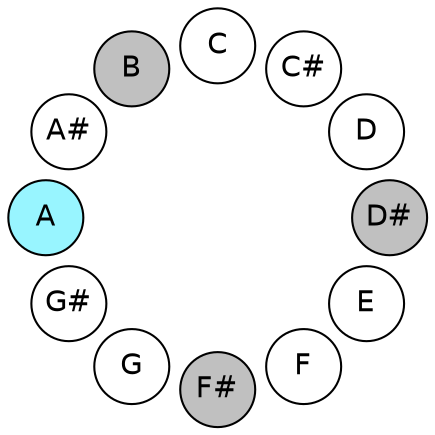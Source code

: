 
graph {

layout = circo;
mindist = .1

node [shape = circle, fontname = Helvetica, margin = 0, style = filled]
edge [style=invis]

subgraph 1 {
	"E" -- "F" -- "F#" -- "G" -- "G#" -- "A" -- "A#" -- "B" -- "C" -- "C#" -- "D" -- "D#" -- "E"
}

"C" [fillcolor = white];
"C#" [fillcolor = white];
"D" [fillcolor = white];
"D#" [fillcolor = gray];
"E" [fillcolor = white];
"F" [fillcolor = white];
"F#" [fillcolor = gray];
"G" [fillcolor = white];
"G#" [fillcolor = white];
"A" [fillcolor = cadetblue1];
"A#" [fillcolor = white];
"B" [fillcolor = gray];
}
